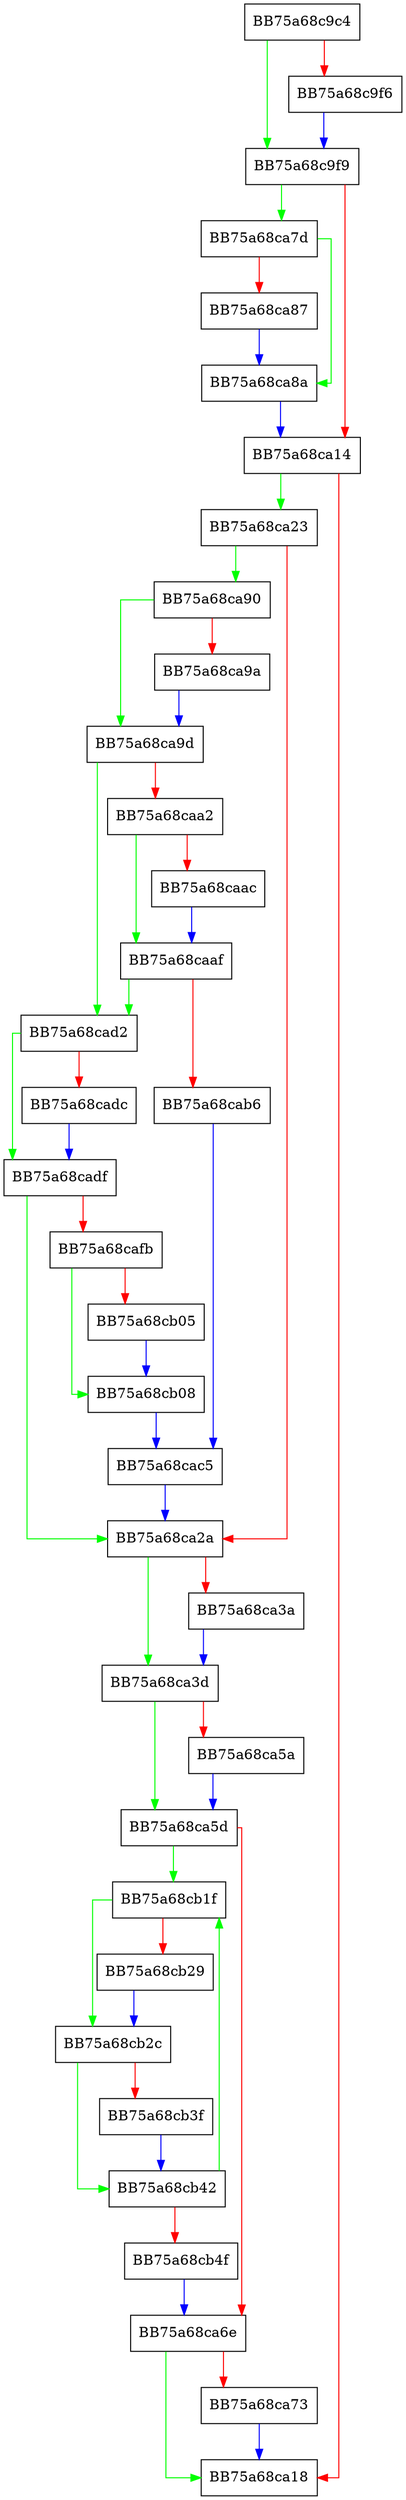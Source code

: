 digraph GetNormalizedDriverPath {
  node [shape="box"];
  graph [splines=ortho];
  BB75a68c9c4 -> BB75a68c9f9 [color="green"];
  BB75a68c9c4 -> BB75a68c9f6 [color="red"];
  BB75a68c9f6 -> BB75a68c9f9 [color="blue"];
  BB75a68c9f9 -> BB75a68ca7d [color="green"];
  BB75a68c9f9 -> BB75a68ca14 [color="red"];
  BB75a68ca14 -> BB75a68ca23 [color="green"];
  BB75a68ca14 -> BB75a68ca18 [color="red"];
  BB75a68ca23 -> BB75a68ca90 [color="green"];
  BB75a68ca23 -> BB75a68ca2a [color="red"];
  BB75a68ca2a -> BB75a68ca3d [color="green"];
  BB75a68ca2a -> BB75a68ca3a [color="red"];
  BB75a68ca3a -> BB75a68ca3d [color="blue"];
  BB75a68ca3d -> BB75a68ca5d [color="green"];
  BB75a68ca3d -> BB75a68ca5a [color="red"];
  BB75a68ca5a -> BB75a68ca5d [color="blue"];
  BB75a68ca5d -> BB75a68cb1f [color="green"];
  BB75a68ca5d -> BB75a68ca6e [color="red"];
  BB75a68ca6e -> BB75a68ca18 [color="green"];
  BB75a68ca6e -> BB75a68ca73 [color="red"];
  BB75a68ca73 -> BB75a68ca18 [color="blue"];
  BB75a68ca7d -> BB75a68ca8a [color="green"];
  BB75a68ca7d -> BB75a68ca87 [color="red"];
  BB75a68ca87 -> BB75a68ca8a [color="blue"];
  BB75a68ca8a -> BB75a68ca14 [color="blue"];
  BB75a68ca90 -> BB75a68ca9d [color="green"];
  BB75a68ca90 -> BB75a68ca9a [color="red"];
  BB75a68ca9a -> BB75a68ca9d [color="blue"];
  BB75a68ca9d -> BB75a68cad2 [color="green"];
  BB75a68ca9d -> BB75a68caa2 [color="red"];
  BB75a68caa2 -> BB75a68caaf [color="green"];
  BB75a68caa2 -> BB75a68caac [color="red"];
  BB75a68caac -> BB75a68caaf [color="blue"];
  BB75a68caaf -> BB75a68cad2 [color="green"];
  BB75a68caaf -> BB75a68cab6 [color="red"];
  BB75a68cab6 -> BB75a68cac5 [color="blue"];
  BB75a68cac5 -> BB75a68ca2a [color="blue"];
  BB75a68cad2 -> BB75a68cadf [color="green"];
  BB75a68cad2 -> BB75a68cadc [color="red"];
  BB75a68cadc -> BB75a68cadf [color="blue"];
  BB75a68cadf -> BB75a68ca2a [color="green"];
  BB75a68cadf -> BB75a68cafb [color="red"];
  BB75a68cafb -> BB75a68cb08 [color="green"];
  BB75a68cafb -> BB75a68cb05 [color="red"];
  BB75a68cb05 -> BB75a68cb08 [color="blue"];
  BB75a68cb08 -> BB75a68cac5 [color="blue"];
  BB75a68cb1f -> BB75a68cb2c [color="green"];
  BB75a68cb1f -> BB75a68cb29 [color="red"];
  BB75a68cb29 -> BB75a68cb2c [color="blue"];
  BB75a68cb2c -> BB75a68cb42 [color="green"];
  BB75a68cb2c -> BB75a68cb3f [color="red"];
  BB75a68cb3f -> BB75a68cb42 [color="blue"];
  BB75a68cb42 -> BB75a68cb1f [color="green"];
  BB75a68cb42 -> BB75a68cb4f [color="red"];
  BB75a68cb4f -> BB75a68ca6e [color="blue"];
}